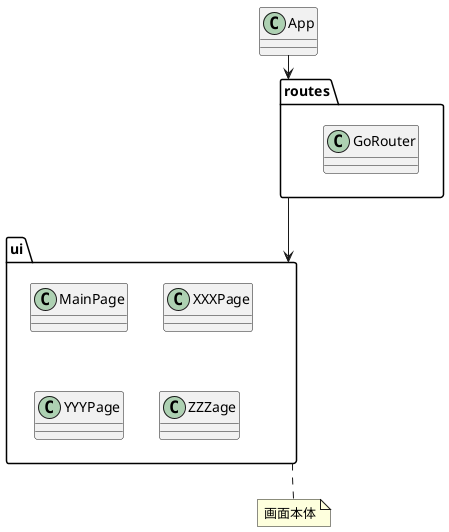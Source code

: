 @startuml

class App {}

folder "routes" as Routes {
    class GoRouter {}
}

folder "ui" as UI {
    class MainPage {}
    class XXXPage {}
    class YYYPage {}
    class ZZZage {}
}


App --> Routes
Routes --> UI

note "画面本体" as UIComments
UI ... UIComments

@enduml